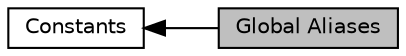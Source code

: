 digraph "Global Aliases"
{
 // LATEX_PDF_SIZE
  bgcolor="transparent";
  edge [fontname="Helvetica",fontsize="10",labelfontname="Helvetica",labelfontsize="10"];
  node [fontname="Helvetica",fontsize="10",shape="box"];
  rankdir=LR;
  Node2 [label="Constants",height=0.2,width=0.4,color="black",URL="$group__LLVMCCoreValueConstant.html",tooltip="This section contains APIs for interacting with LLVMValueRef that correspond to llvm::Constant instan..."];
  Node1 [label="Global Aliases",height=0.2,width=0.4,color="black", fillcolor="grey75", style="filled", fontcolor="black",tooltip="This group contains function that operate on global alias values."];
  Node2->Node1 [shape=plaintext, dir="back", style="solid"];
}
